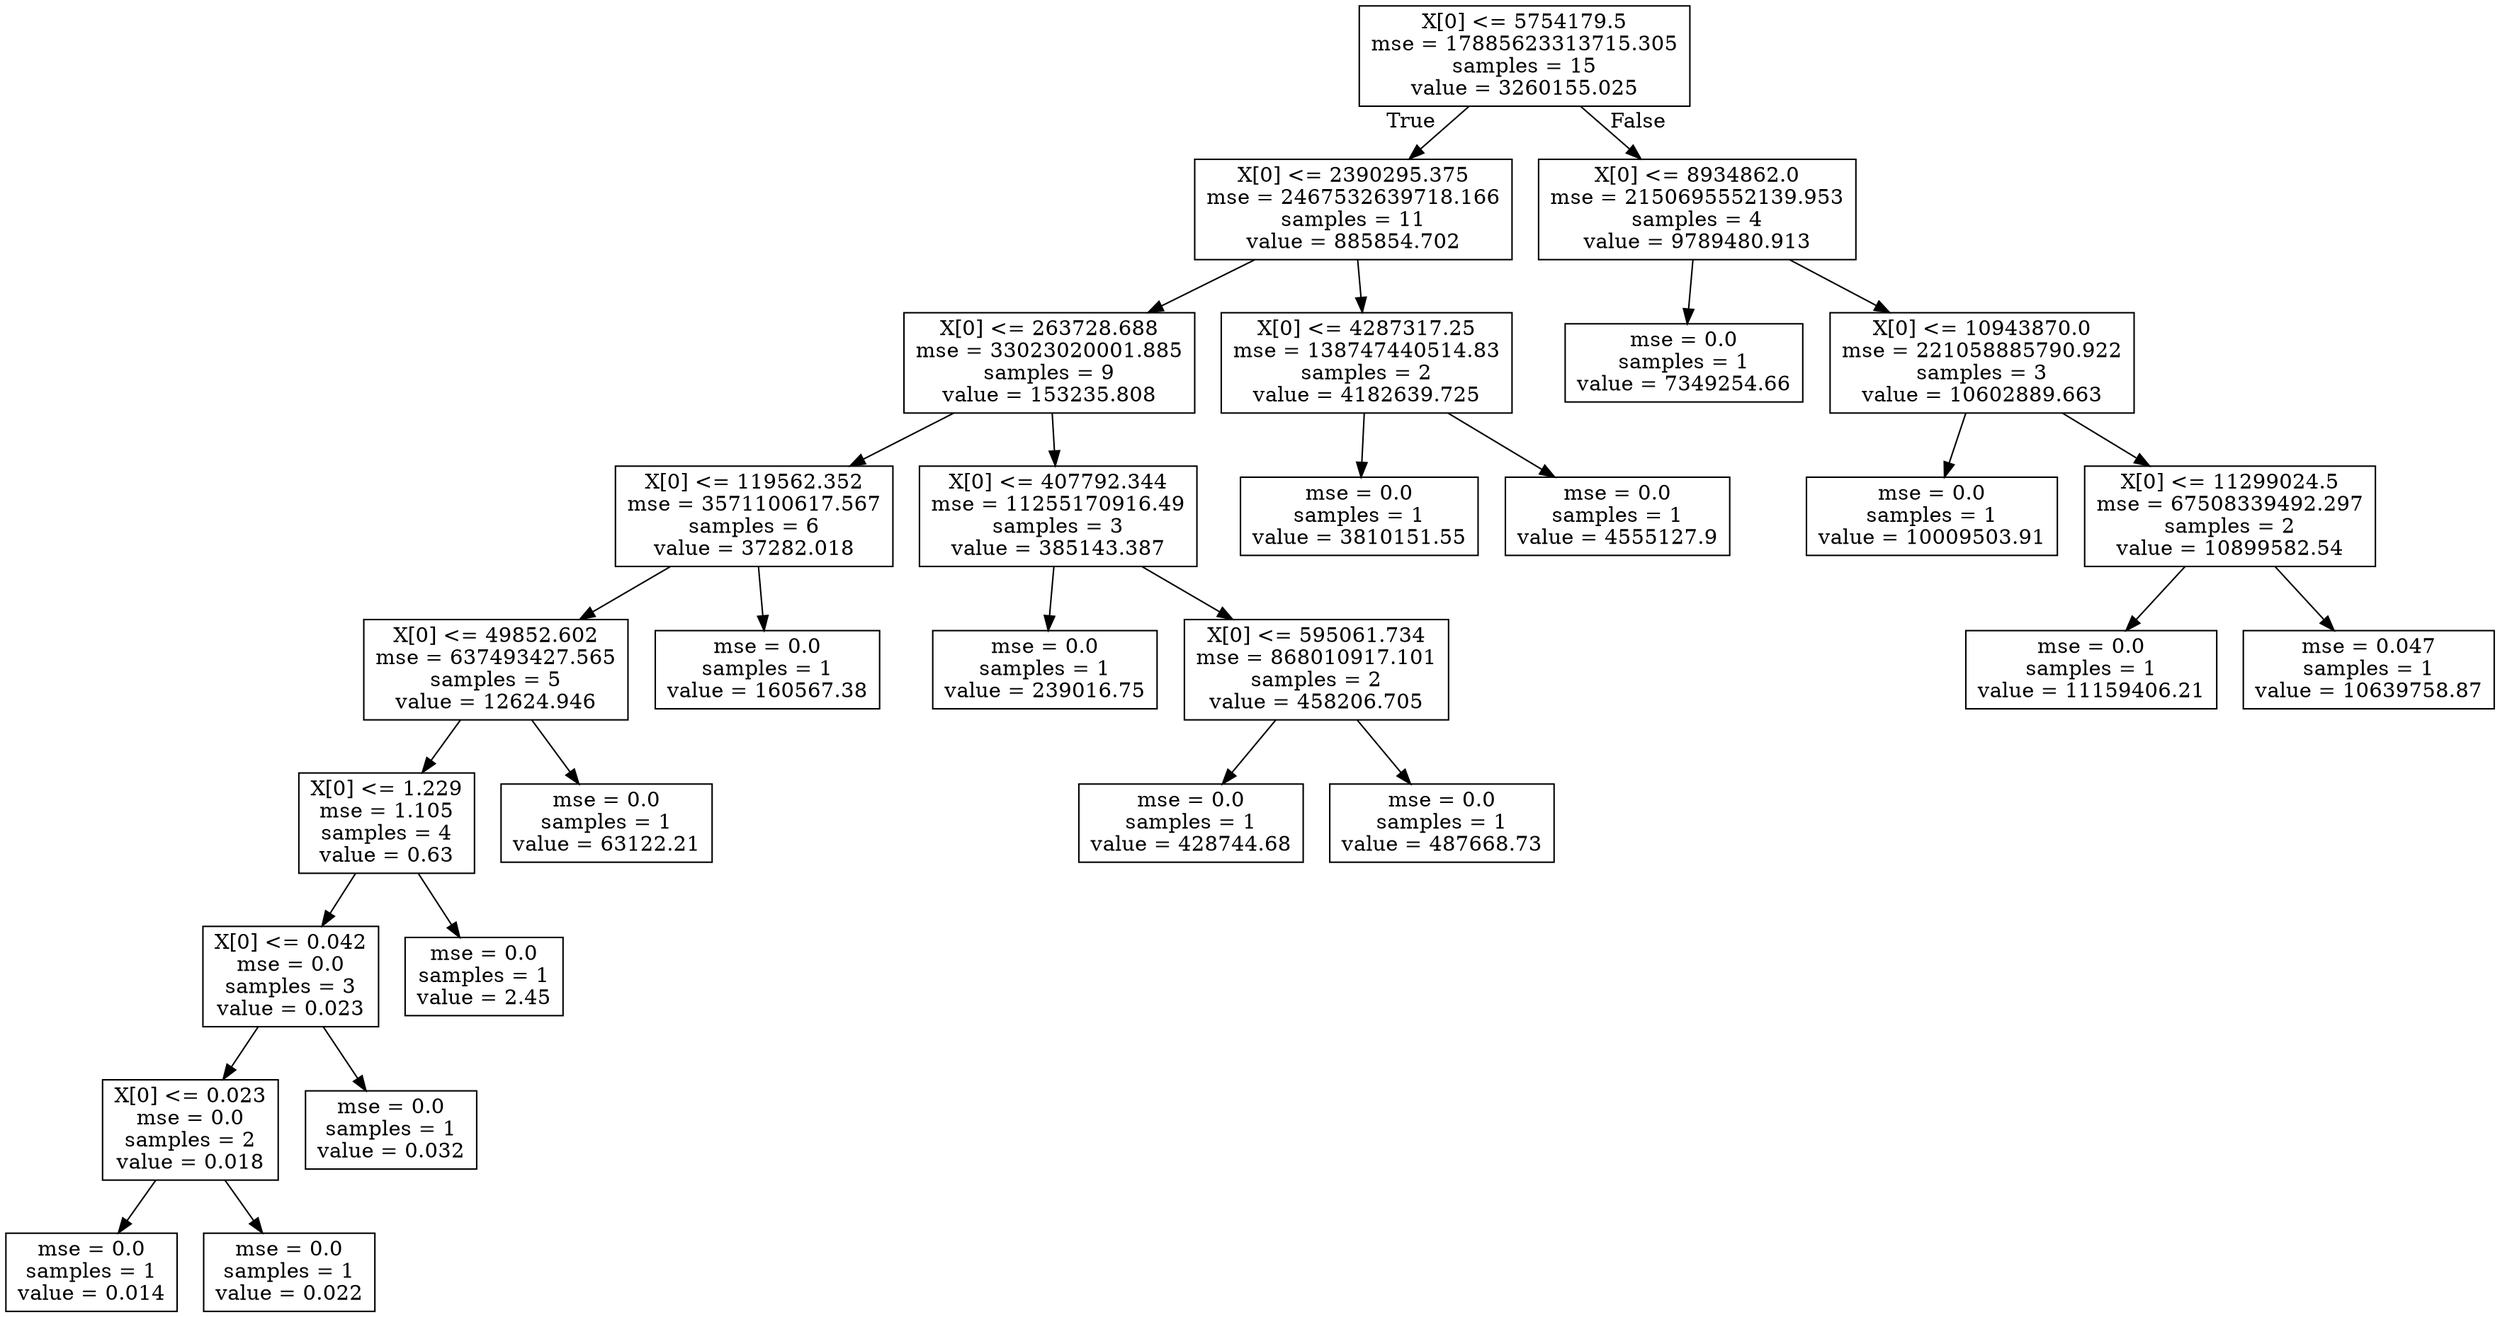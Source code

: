 digraph Tree {
node [shape=box] ;
0 [label="X[0] <= 5754179.5\nmse = 17885623313715.305\nsamples = 15\nvalue = 3260155.025"] ;
1 [label="X[0] <= 2390295.375\nmse = 2467532639718.166\nsamples = 11\nvalue = 885854.702"] ;
0 -> 1 [labeldistance=2.5, labelangle=45, headlabel="True"] ;
2 [label="X[0] <= 263728.688\nmse = 33023020001.885\nsamples = 9\nvalue = 153235.808"] ;
1 -> 2 ;
3 [label="X[0] <= 119562.352\nmse = 3571100617.567\nsamples = 6\nvalue = 37282.018"] ;
2 -> 3 ;
4 [label="X[0] <= 49852.602\nmse = 637493427.565\nsamples = 5\nvalue = 12624.946"] ;
3 -> 4 ;
5 [label="X[0] <= 1.229\nmse = 1.105\nsamples = 4\nvalue = 0.63"] ;
4 -> 5 ;
6 [label="X[0] <= 0.042\nmse = 0.0\nsamples = 3\nvalue = 0.023"] ;
5 -> 6 ;
7 [label="X[0] <= 0.023\nmse = 0.0\nsamples = 2\nvalue = 0.018"] ;
6 -> 7 ;
8 [label="mse = 0.0\nsamples = 1\nvalue = 0.014"] ;
7 -> 8 ;
9 [label="mse = 0.0\nsamples = 1\nvalue = 0.022"] ;
7 -> 9 ;
10 [label="mse = 0.0\nsamples = 1\nvalue = 0.032"] ;
6 -> 10 ;
11 [label="mse = 0.0\nsamples = 1\nvalue = 2.45"] ;
5 -> 11 ;
12 [label="mse = 0.0\nsamples = 1\nvalue = 63122.21"] ;
4 -> 12 ;
13 [label="mse = 0.0\nsamples = 1\nvalue = 160567.38"] ;
3 -> 13 ;
14 [label="X[0] <= 407792.344\nmse = 11255170916.49\nsamples = 3\nvalue = 385143.387"] ;
2 -> 14 ;
15 [label="mse = 0.0\nsamples = 1\nvalue = 239016.75"] ;
14 -> 15 ;
16 [label="X[0] <= 595061.734\nmse = 868010917.101\nsamples = 2\nvalue = 458206.705"] ;
14 -> 16 ;
17 [label="mse = 0.0\nsamples = 1\nvalue = 428744.68"] ;
16 -> 17 ;
18 [label="mse = 0.0\nsamples = 1\nvalue = 487668.73"] ;
16 -> 18 ;
19 [label="X[0] <= 4287317.25\nmse = 138747440514.83\nsamples = 2\nvalue = 4182639.725"] ;
1 -> 19 ;
20 [label="mse = 0.0\nsamples = 1\nvalue = 3810151.55"] ;
19 -> 20 ;
21 [label="mse = 0.0\nsamples = 1\nvalue = 4555127.9"] ;
19 -> 21 ;
22 [label="X[0] <= 8934862.0\nmse = 2150695552139.953\nsamples = 4\nvalue = 9789480.913"] ;
0 -> 22 [labeldistance=2.5, labelangle=-45, headlabel="False"] ;
23 [label="mse = 0.0\nsamples = 1\nvalue = 7349254.66"] ;
22 -> 23 ;
24 [label="X[0] <= 10943870.0\nmse = 221058885790.922\nsamples = 3\nvalue = 10602889.663"] ;
22 -> 24 ;
25 [label="mse = 0.0\nsamples = 1\nvalue = 10009503.91"] ;
24 -> 25 ;
26 [label="X[0] <= 11299024.5\nmse = 67508339492.297\nsamples = 2\nvalue = 10899582.54"] ;
24 -> 26 ;
27 [label="mse = 0.0\nsamples = 1\nvalue = 11159406.21"] ;
26 -> 27 ;
28 [label="mse = 0.047\nsamples = 1\nvalue = 10639758.87"] ;
26 -> 28 ;
}